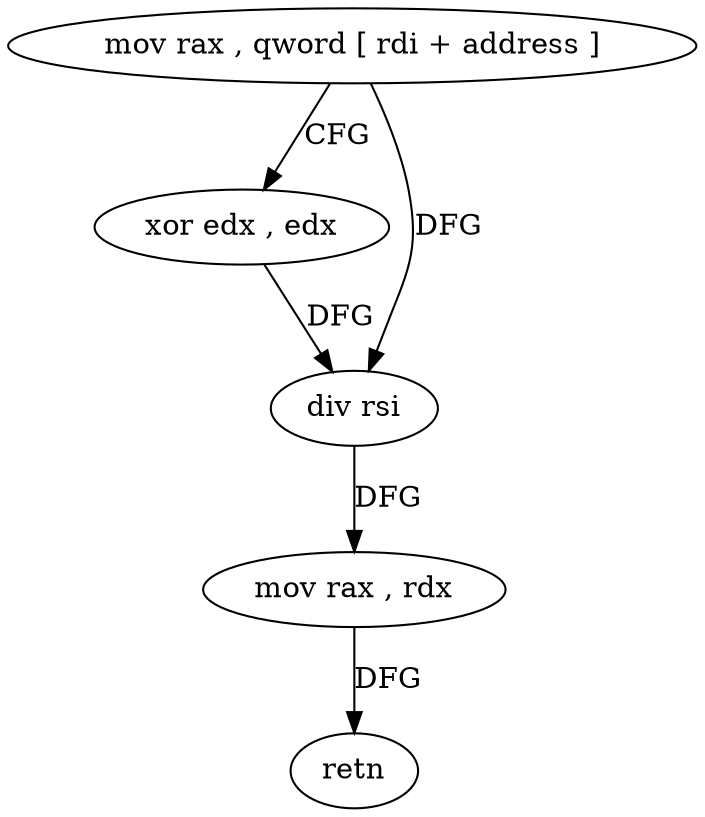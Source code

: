 digraph "func" {
"4215280" [label = "mov rax , qword [ rdi + address ]" ]
"4215284" [label = "xor edx , edx" ]
"4215286" [label = "div rsi" ]
"4215289" [label = "mov rax , rdx" ]
"4215292" [label = "retn" ]
"4215280" -> "4215284" [ label = "CFG" ]
"4215280" -> "4215286" [ label = "DFG" ]
"4215284" -> "4215286" [ label = "DFG" ]
"4215286" -> "4215289" [ label = "DFG" ]
"4215289" -> "4215292" [ label = "DFG" ]
}
